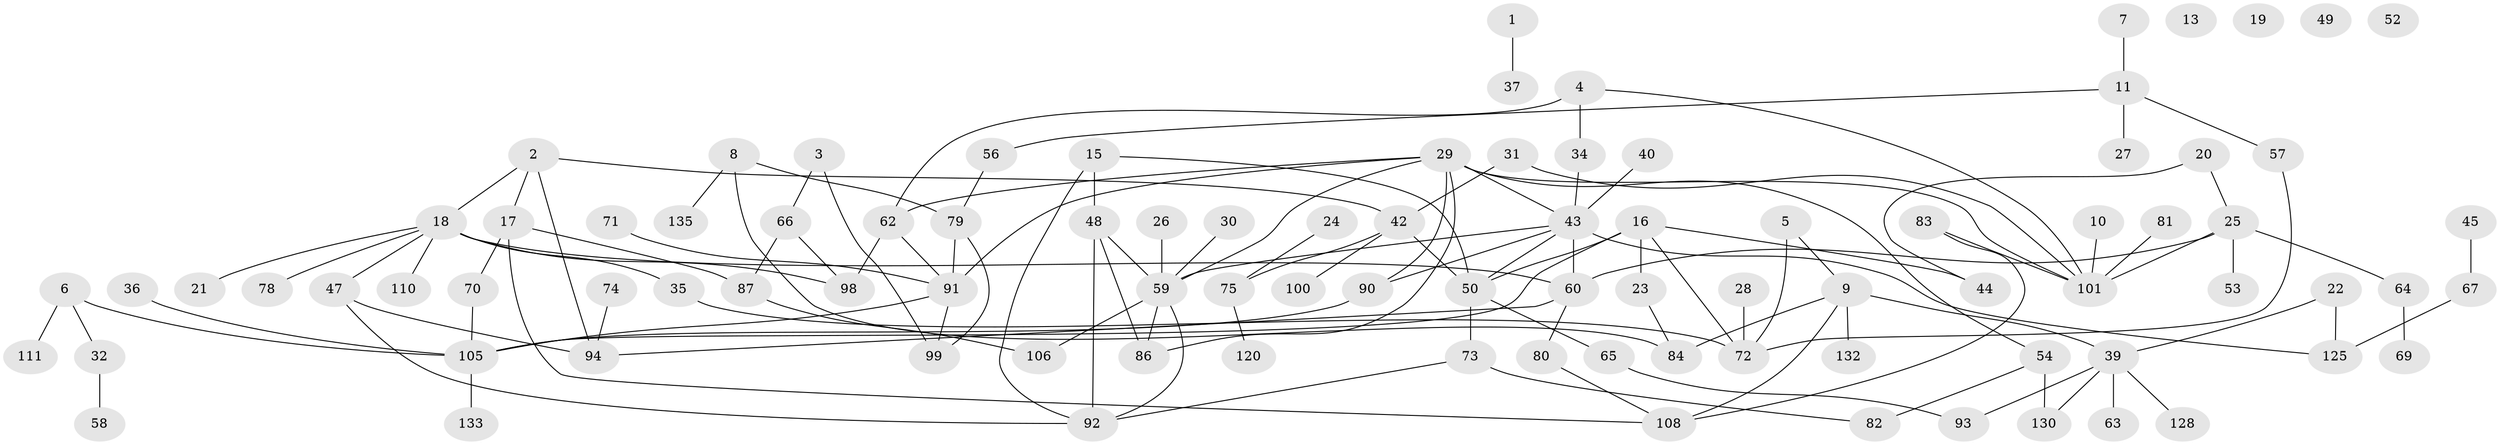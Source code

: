 // Generated by graph-tools (version 1.1) at 2025/23/03/03/25 07:23:28]
// undirected, 95 vertices, 126 edges
graph export_dot {
graph [start="1"]
  node [color=gray90,style=filled];
  1;
  2 [super="+115"];
  3;
  4 [super="+14"];
  5 [super="+114"];
  6 [super="+134"];
  7;
  8 [super="+12"];
  9 [super="+117"];
  10;
  11 [super="+46"];
  13;
  15 [super="+124"];
  16 [super="+33"];
  17 [super="+97"];
  18 [super="+89"];
  19;
  20;
  21;
  22 [super="+118"];
  23;
  24;
  25 [super="+55"];
  26;
  27;
  28;
  29 [super="+38"];
  30 [super="+131"];
  31 [super="+41"];
  32;
  34;
  35;
  36;
  37;
  39 [super="+51"];
  40;
  42 [super="+77"];
  43 [super="+136"];
  44 [super="+76"];
  45;
  47 [super="+127"];
  48;
  49;
  50 [super="+96"];
  52;
  53;
  54 [super="+112"];
  56;
  57;
  58 [super="+85"];
  59 [super="+61"];
  60 [super="+121"];
  62 [super="+68"];
  63;
  64;
  65;
  66 [super="+88"];
  67;
  69 [super="+123"];
  70;
  71;
  72;
  73;
  74 [super="+119"];
  75 [super="+102"];
  78;
  79 [super="+122"];
  80;
  81;
  82;
  83;
  84;
  86;
  87 [super="+126"];
  90 [super="+95"];
  91 [super="+109"];
  92 [super="+107"];
  93;
  94 [super="+129"];
  98;
  99;
  100 [super="+104"];
  101 [super="+103"];
  105 [super="+116"];
  106;
  108 [super="+137"];
  110 [super="+113"];
  111;
  120;
  125;
  128;
  130;
  132;
  133;
  135;
  1 -- 37;
  2 -- 42;
  2 -- 17;
  2 -- 94;
  2 -- 18;
  3 -- 99;
  3 -- 66;
  4 -- 34;
  4 -- 101;
  4 -- 62;
  5 -- 72;
  5 -- 9;
  6 -- 32;
  6 -- 105;
  6 -- 111;
  7 -- 11;
  8 -- 84;
  8 -- 135;
  8 -- 79;
  9 -- 132;
  9 -- 84;
  9 -- 39;
  9 -- 108;
  10 -- 101;
  11 -- 27;
  11 -- 56;
  11 -- 57;
  15 -- 48;
  15 -- 92;
  15 -- 50;
  16 -- 50;
  16 -- 23;
  16 -- 72;
  16 -- 105;
  16 -- 44;
  17 -- 70;
  17 -- 108;
  17 -- 87;
  18 -- 35;
  18 -- 78;
  18 -- 98;
  18 -- 110;
  18 -- 60 [weight=2];
  18 -- 21;
  18 -- 47;
  20 -- 25;
  20 -- 44;
  22 -- 125;
  22 -- 39;
  23 -- 84;
  24 -- 75;
  25 -- 60;
  25 -- 64;
  25 -- 101;
  25 -- 53;
  26 -- 59;
  28 -- 72;
  29 -- 54;
  29 -- 86;
  29 -- 101;
  29 -- 59;
  29 -- 91;
  29 -- 90;
  29 -- 43;
  29 -- 62;
  30 -- 59;
  31 -- 101;
  31 -- 42;
  32 -- 58;
  34 -- 43;
  35 -- 72;
  36 -- 105;
  39 -- 130;
  39 -- 128;
  39 -- 93;
  39 -- 63;
  40 -- 43;
  42 -- 75;
  42 -- 50;
  42 -- 100;
  43 -- 90;
  43 -- 60;
  43 -- 59;
  43 -- 50;
  43 -- 125;
  45 -- 67;
  47 -- 92;
  47 -- 94;
  48 -- 59;
  48 -- 86;
  48 -- 92;
  50 -- 65;
  50 -- 73;
  54 -- 130;
  54 -- 82;
  56 -- 79;
  57 -- 72;
  59 -- 92;
  59 -- 106;
  59 -- 86;
  60 -- 80;
  60 -- 94;
  62 -- 98;
  62 -- 91;
  64 -- 69;
  65 -- 93;
  66 -- 98;
  66 -- 87;
  67 -- 125;
  70 -- 105;
  71 -- 91;
  73 -- 82;
  73 -- 92;
  74 -- 94;
  75 -- 120;
  79 -- 99;
  79 -- 91;
  80 -- 108;
  81 -- 101;
  83 -- 108;
  83 -- 101;
  87 -- 106;
  90 -- 105;
  91 -- 99;
  91 -- 105;
  105 -- 133;
}
